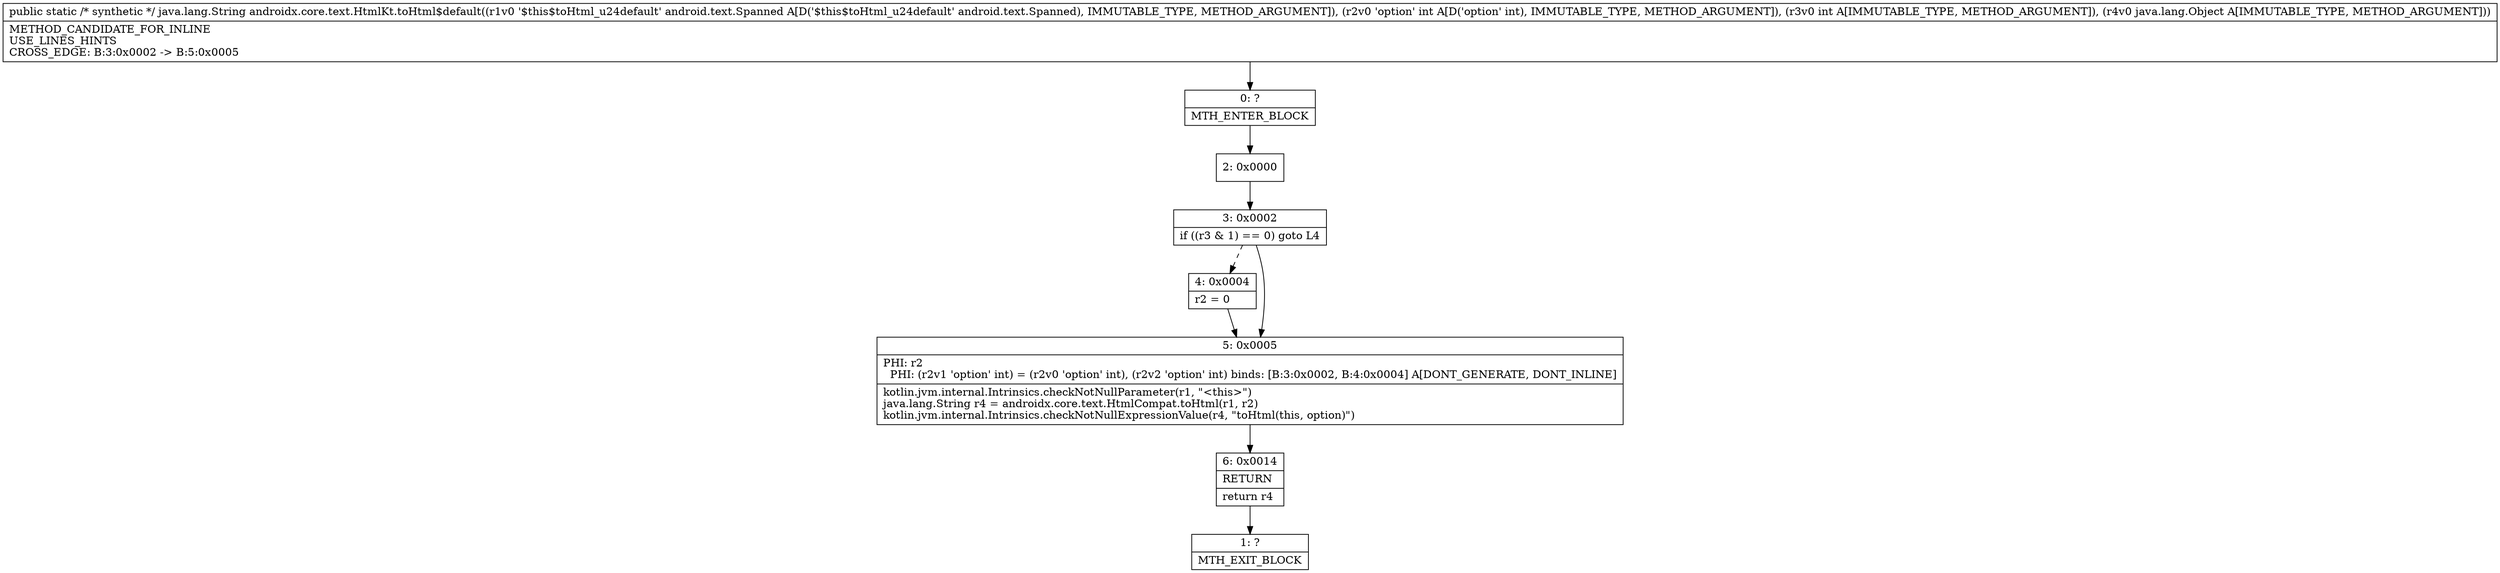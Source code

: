 digraph "CFG forandroidx.core.text.HtmlKt.toHtml$default(Landroid\/text\/Spanned;IILjava\/lang\/Object;)Ljava\/lang\/String;" {
Node_0 [shape=record,label="{0\:\ ?|MTH_ENTER_BLOCK\l}"];
Node_2 [shape=record,label="{2\:\ 0x0000}"];
Node_3 [shape=record,label="{3\:\ 0x0002|if ((r3 & 1) == 0) goto L4\l}"];
Node_4 [shape=record,label="{4\:\ 0x0004|r2 = 0\l}"];
Node_5 [shape=record,label="{5\:\ 0x0005|PHI: r2 \l  PHI: (r2v1 'option' int) = (r2v0 'option' int), (r2v2 'option' int) binds: [B:3:0x0002, B:4:0x0004] A[DONT_GENERATE, DONT_INLINE]\l|kotlin.jvm.internal.Intrinsics.checkNotNullParameter(r1, \"\<this\>\")\ljava.lang.String r4 = androidx.core.text.HtmlCompat.toHtml(r1, r2)\lkotlin.jvm.internal.Intrinsics.checkNotNullExpressionValue(r4, \"toHtml(this, option)\")\l}"];
Node_6 [shape=record,label="{6\:\ 0x0014|RETURN\l|return r4\l}"];
Node_1 [shape=record,label="{1\:\ ?|MTH_EXIT_BLOCK\l}"];
MethodNode[shape=record,label="{public static \/* synthetic *\/ java.lang.String androidx.core.text.HtmlKt.toHtml$default((r1v0 '$this$toHtml_u24default' android.text.Spanned A[D('$this$toHtml_u24default' android.text.Spanned), IMMUTABLE_TYPE, METHOD_ARGUMENT]), (r2v0 'option' int A[D('option' int), IMMUTABLE_TYPE, METHOD_ARGUMENT]), (r3v0 int A[IMMUTABLE_TYPE, METHOD_ARGUMENT]), (r4v0 java.lang.Object A[IMMUTABLE_TYPE, METHOD_ARGUMENT]))  | METHOD_CANDIDATE_FOR_INLINE\lUSE_LINES_HINTS\lCROSS_EDGE: B:3:0x0002 \-\> B:5:0x0005\l}"];
MethodNode -> Node_0;Node_0 -> Node_2;
Node_2 -> Node_3;
Node_3 -> Node_4[style=dashed];
Node_3 -> Node_5;
Node_4 -> Node_5;
Node_5 -> Node_6;
Node_6 -> Node_1;
}


